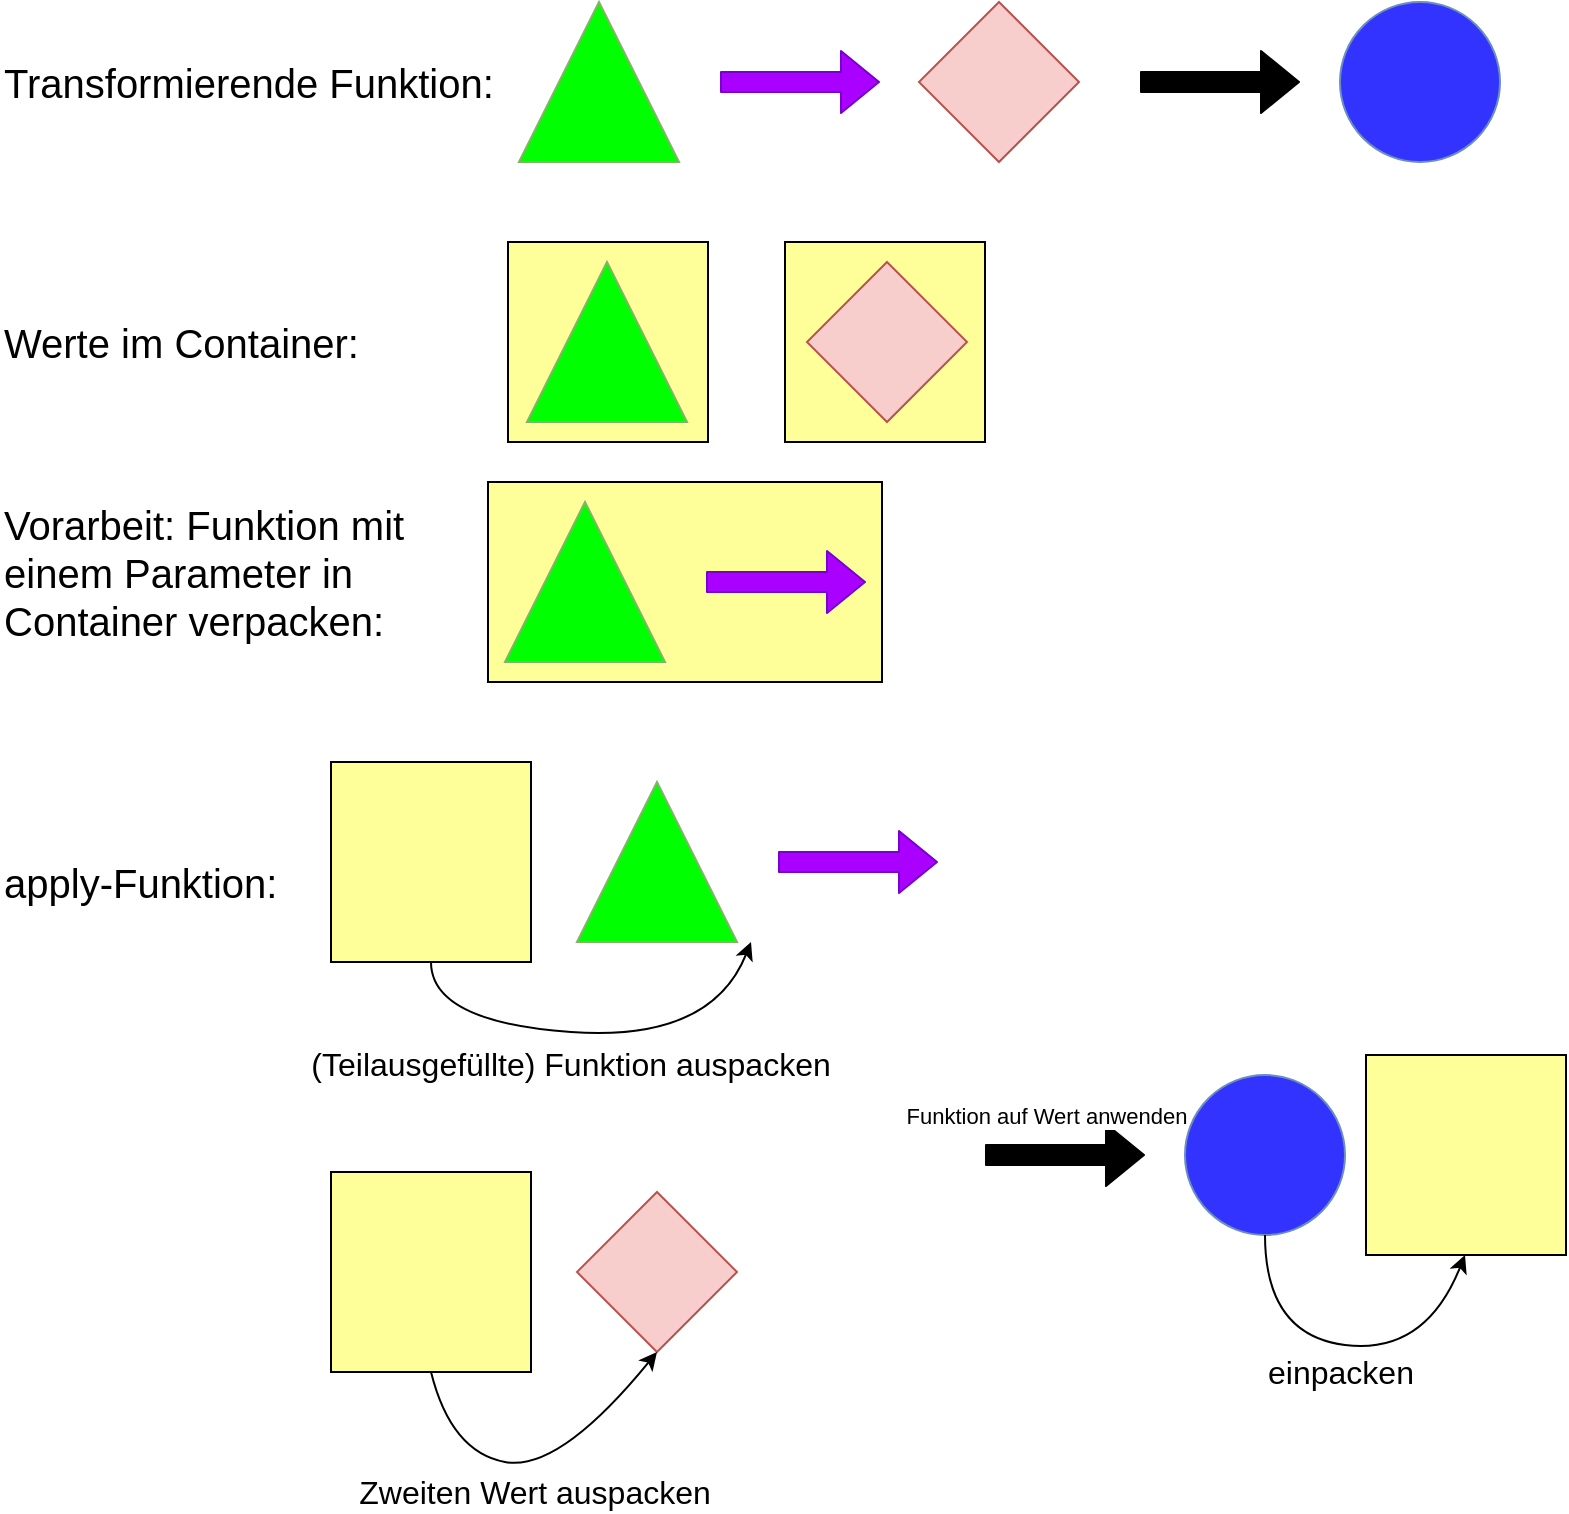 <mxfile version="10.5.9"><diagram id="6wTnd-7QoTnEBM-JV5_C" name="Page-1"><mxGraphModel dx="1394" dy="837" grid="1" gridSize="10" guides="1" tooltips="1" connect="1" arrows="1" fold="1" page="1" pageScale="1" pageWidth="827" pageHeight="1169" math="0" shadow="0"><root><mxCell id="0"/><mxCell id="1" parent="0"/><mxCell id="BgV1LnS2ahYAn3jQLhaX-9" value="" style="rounded=0;whiteSpace=wrap;html=1;align=left;labelBackgroundColor=#FFFF99;fillColor=#FFFF99;" vertex="1" parent="1"><mxGeometry x="284" y="320" width="197" height="100" as="geometry"/></mxCell><mxCell id="BgV1LnS2ahYAn3jQLhaX-5" value="" style="rounded=0;whiteSpace=wrap;html=1;align=left;labelBackgroundColor=#FFFF99;fillColor=#FFFF99;" vertex="1" parent="1"><mxGeometry x="432.5" y="200" width="100" height="100" as="geometry"/></mxCell><mxCell id="qZ1e4OTwDIsCht7IEiU5-11" value="" style="rounded=0;whiteSpace=wrap;html=1;align=left;labelBackgroundColor=#FFFF99;fillColor=#FFFF99;" parent="1" vertex="1"><mxGeometry x="294" y="200" width="100" height="100" as="geometry"/></mxCell><mxCell id="qZ1e4OTwDIsCht7IEiU5-8" value="&lt;font style=&quot;font-size: 20px&quot;&gt;Transformierende Funktion:&lt;/font&gt;" style="text;html=1;strokeColor=none;fillColor=none;align=left;verticalAlign=middle;whiteSpace=wrap;rounded=0;" parent="1" vertex="1"><mxGeometry x="40" y="110" width="280" height="20" as="geometry"/></mxCell><mxCell id="qZ1e4OTwDIsCht7IEiU5-9" value="&lt;font style=&quot;font-size: 20px&quot;&gt;Werte&amp;nbsp;im Container:&lt;/font&gt;" style="text;html=1;strokeColor=none;fillColor=none;align=left;verticalAlign=middle;whiteSpace=wrap;rounded=0;" parent="1" vertex="1"><mxGeometry x="40" y="240" width="200" height="20" as="geometry"/></mxCell><mxCell id="qZ1e4OTwDIsCht7IEiU5-10" value="" style="triangle;whiteSpace=wrap;html=1;rotation=-90;fillColor=#00FF00;strokeColor=#82b366;" parent="1" vertex="1"><mxGeometry x="303.5" y="210" width="80" height="80" as="geometry"/></mxCell><mxCell id="qZ1e4OTwDIsCht7IEiU5-12" value="&lt;font style=&quot;font-size: 20px&quot;&gt;apply-Funktion:&lt;/font&gt;" style="text;html=1;strokeColor=none;fillColor=none;align=left;verticalAlign=middle;whiteSpace=wrap;rounded=0;" parent="1" vertex="1"><mxGeometry x="40" y="510" width="200" height="20" as="geometry"/></mxCell><mxCell id="qZ1e4OTwDIsCht7IEiU5-19" value="" style="triangle;whiteSpace=wrap;html=1;rotation=-90;fillColor=#00FF00;strokeColor=#82b366;" parent="1" vertex="1"><mxGeometry x="299.5" y="80" width="80" height="80" as="geometry"/></mxCell><mxCell id="qZ1e4OTwDIsCht7IEiU5-20" value="" style="ellipse;whiteSpace=wrap;html=1;aspect=fixed;fillColor=#3333FF;strokeColor=#6c8ebf;" parent="1" vertex="1"><mxGeometry x="710" y="80" width="80" height="80" as="geometry"/></mxCell><mxCell id="qZ1e4OTwDIsCht7IEiU5-21" value="" style="shape=flexArrow;endArrow=classic;html=1;fillColor=#000000;" parent="1" edge="1"><mxGeometry width="50" height="50" relative="1" as="geometry"><mxPoint x="610" y="120" as="sourcePoint"/><mxPoint x="690" y="120" as="targetPoint"/></mxGeometry></mxCell><mxCell id="BgV1LnS2ahYAn3jQLhaX-2" value="" style="rhombus;whiteSpace=wrap;html=1;fillColor=#f8cecc;strokeColor=#b85450;" vertex="1" parent="1"><mxGeometry x="499.5" y="80" width="80" height="80" as="geometry"/></mxCell><mxCell id="BgV1LnS2ahYAn3jQLhaX-3" value="" style="shape=flexArrow;endArrow=classic;html=1;fillColor=#aa00ff;strokeColor=#7700CC;" edge="1" parent="1"><mxGeometry width="50" height="50" relative="1" as="geometry"><mxPoint x="400" y="120" as="sourcePoint"/><mxPoint x="480" y="120" as="targetPoint"/></mxGeometry></mxCell><mxCell id="BgV1LnS2ahYAn3jQLhaX-4" value="" style="rhombus;whiteSpace=wrap;html=1;fillColor=#f8cecc;strokeColor=#b85450;" vertex="1" parent="1"><mxGeometry x="443.5" y="210" width="80" height="80" as="geometry"/></mxCell><mxCell id="BgV1LnS2ahYAn3jQLhaX-6" value="&lt;font style=&quot;font-size: 20px&quot;&gt;Vorarbeit: Funktion mit einem Parameter in Container verpacken:&lt;/font&gt;" style="text;html=1;strokeColor=none;fillColor=none;align=left;verticalAlign=middle;whiteSpace=wrap;rounded=0;" vertex="1" parent="1"><mxGeometry x="40" y="320" width="240" height="90" as="geometry"/></mxCell><mxCell id="BgV1LnS2ahYAn3jQLhaX-7" value="" style="triangle;whiteSpace=wrap;html=1;rotation=-90;fillColor=#00FF00;strokeColor=#82b366;" vertex="1" parent="1"><mxGeometry x="292.5" y="330" width="80" height="80" as="geometry"/></mxCell><mxCell id="BgV1LnS2ahYAn3jQLhaX-8" value="" style="shape=flexArrow;endArrow=classic;html=1;fillColor=#aa00ff;strokeColor=#7700CC;" edge="1" parent="1"><mxGeometry width="50" height="50" relative="1" as="geometry"><mxPoint x="393" y="370" as="sourcePoint"/><mxPoint x="473" y="370" as="targetPoint"/></mxGeometry></mxCell><mxCell id="BgV1LnS2ahYAn3jQLhaX-22" value="" style="ellipse;whiteSpace=wrap;html=1;aspect=fixed;fillColor=#3333FF;strokeColor=#6c8ebf;" vertex="1" parent="1"><mxGeometry x="632.5" y="616.5" width="80" height="80" as="geometry"/></mxCell><mxCell id="BgV1LnS2ahYAn3jQLhaX-23" value="Funktion auf Wert anwenden" style="shape=flexArrow;endArrow=classic;html=1;fillColor=#000000;" edge="1" parent="1"><mxGeometry x="-0.237" y="20" width="50" height="50" relative="1" as="geometry"><mxPoint x="532.5" y="656.5" as="sourcePoint"/><mxPoint x="612.5" y="656.5" as="targetPoint"/><mxPoint as="offset"/></mxGeometry></mxCell><mxCell id="BgV1LnS2ahYAn3jQLhaX-24" value="" style="rounded=0;whiteSpace=wrap;html=1;align=left;labelBackgroundColor=#FFFF99;fillColor=#FFFF99;" vertex="1" parent="1"><mxGeometry x="205.5" y="460" width="100" height="100" as="geometry"/></mxCell><mxCell id="BgV1LnS2ahYAn3jQLhaX-25" value="" style="rounded=0;whiteSpace=wrap;html=1;align=left;labelBackgroundColor=#FFFF99;fillColor=#FFFF99;" vertex="1" parent="1"><mxGeometry x="723" y="606.5" width="100" height="100" as="geometry"/></mxCell><mxCell id="BgV1LnS2ahYAn3jQLhaX-26" value="" style="curved=1;endArrow=classic;html=1;fillColor=#000000;exitX=0.5;exitY=1;exitDx=0;exitDy=0;" edge="1" parent="1" source="BgV1LnS2ahYAn3jQLhaX-24"><mxGeometry width="50" height="50" relative="1" as="geometry"><mxPoint x="285.5" y="670" as="sourcePoint"/><mxPoint x="415.5" y="550" as="targetPoint"/><Array as="points"><mxPoint x="255.5" y="590"/><mxPoint x="395.5" y="600"/></Array></mxGeometry></mxCell><mxCell id="BgV1LnS2ahYAn3jQLhaX-27" value="&lt;font style=&quot;font-size: 16px&quot;&gt;(Teilausgefüllte) Funktion auspacken&lt;/font&gt;" style="text;html=1;resizable=0;points=[];align=center;verticalAlign=middle;labelBackgroundColor=#ffffff;" vertex="1" connectable="0" parent="BgV1LnS2ahYAn3jQLhaX-26"><mxGeometry x="-0.367" y="1" relative="1" as="geometry"><mxPoint x="28" y="18.5" as="offset"/></mxGeometry></mxCell><mxCell id="BgV1LnS2ahYAn3jQLhaX-28" value="" style="curved=1;endArrow=classic;html=1;fillColor=#000000;exitX=0.5;exitY=1;exitDx=0;exitDy=0;entryX=0;entryY=0.5;entryDx=0;entryDy=0;" edge="1" parent="1" source="BgV1LnS2ahYAn3jQLhaX-22"><mxGeometry width="50" height="50" relative="1" as="geometry"><mxPoint x="672.5" y="716.5" as="sourcePoint"/><mxPoint x="772.5" y="706.5" as="targetPoint"/><Array as="points"><mxPoint x="672.5" y="746.5"/><mxPoint x="752.5" y="756.5"/></Array></mxGeometry></mxCell><mxCell id="BgV1LnS2ahYAn3jQLhaX-29" value="&lt;font style=&quot;font-size: 16px&quot;&gt;einpacken&lt;/font&gt;" style="text;html=1;resizable=0;points=[];align=center;verticalAlign=middle;labelBackgroundColor=#ffffff;" vertex="1" connectable="0" parent="BgV1LnS2ahYAn3jQLhaX-28"><mxGeometry x="-0.367" y="1" relative="1" as="geometry"><mxPoint x="28.5" y="18.5" as="offset"/></mxGeometry></mxCell><mxCell id="BgV1LnS2ahYAn3jQLhaX-30" value="" style="rounded=0;whiteSpace=wrap;html=1;align=left;labelBackgroundColor=#FFFF99;fillColor=#FFFF99;" vertex="1" parent="1"><mxGeometry x="205.5" y="665" width="100" height="100" as="geometry"/></mxCell><mxCell id="BgV1LnS2ahYAn3jQLhaX-31" value="" style="rhombus;whiteSpace=wrap;html=1;fillColor=#f8cecc;strokeColor=#b85450;" vertex="1" parent="1"><mxGeometry x="328.5" y="675" width="80" height="80" as="geometry"/></mxCell><mxCell id="BgV1LnS2ahYAn3jQLhaX-32" value="" style="curved=1;endArrow=classic;html=1;fillColor=#000000;exitX=0.5;exitY=1;exitDx=0;exitDy=0;entryX=0.5;entryY=1;entryDx=0;entryDy=0;" edge="1" parent="1" source="BgV1LnS2ahYAn3jQLhaX-30" target="BgV1LnS2ahYAn3jQLhaX-31"><mxGeometry width="50" height="50" relative="1" as="geometry"><mxPoint x="239.5" y="775" as="sourcePoint"/><mxPoint x="339.5" y="765" as="targetPoint"/><Array as="points"><mxPoint x="265.5" y="805"/><mxPoint x="319.5" y="815"/></Array></mxGeometry></mxCell><mxCell id="BgV1LnS2ahYAn3jQLhaX-33" value="&lt;font style=&quot;font-size: 16px&quot;&gt;Zweiten Wert auspacken&lt;/font&gt;" style="text;html=1;resizable=0;points=[];align=center;verticalAlign=middle;labelBackgroundColor=#ffffff;" vertex="1" connectable="0" parent="BgV1LnS2ahYAn3jQLhaX-32"><mxGeometry x="-0.367" y="1" relative="1" as="geometry"><mxPoint x="28" y="18.5" as="offset"/></mxGeometry></mxCell><mxCell id="BgV1LnS2ahYAn3jQLhaX-34" value="" style="triangle;whiteSpace=wrap;html=1;rotation=-90;fillColor=#00FF00;strokeColor=#82b366;" vertex="1" parent="1"><mxGeometry x="328.5" y="470" width="80" height="80" as="geometry"/></mxCell><mxCell id="BgV1LnS2ahYAn3jQLhaX-35" value="" style="shape=flexArrow;endArrow=classic;html=1;fillColor=#aa00ff;strokeColor=#7700CC;" edge="1" parent="1"><mxGeometry width="50" height="50" relative="1" as="geometry"><mxPoint x="429" y="510" as="sourcePoint"/><mxPoint x="509" y="510" as="targetPoint"/></mxGeometry></mxCell></root></mxGraphModel></diagram></mxfile>